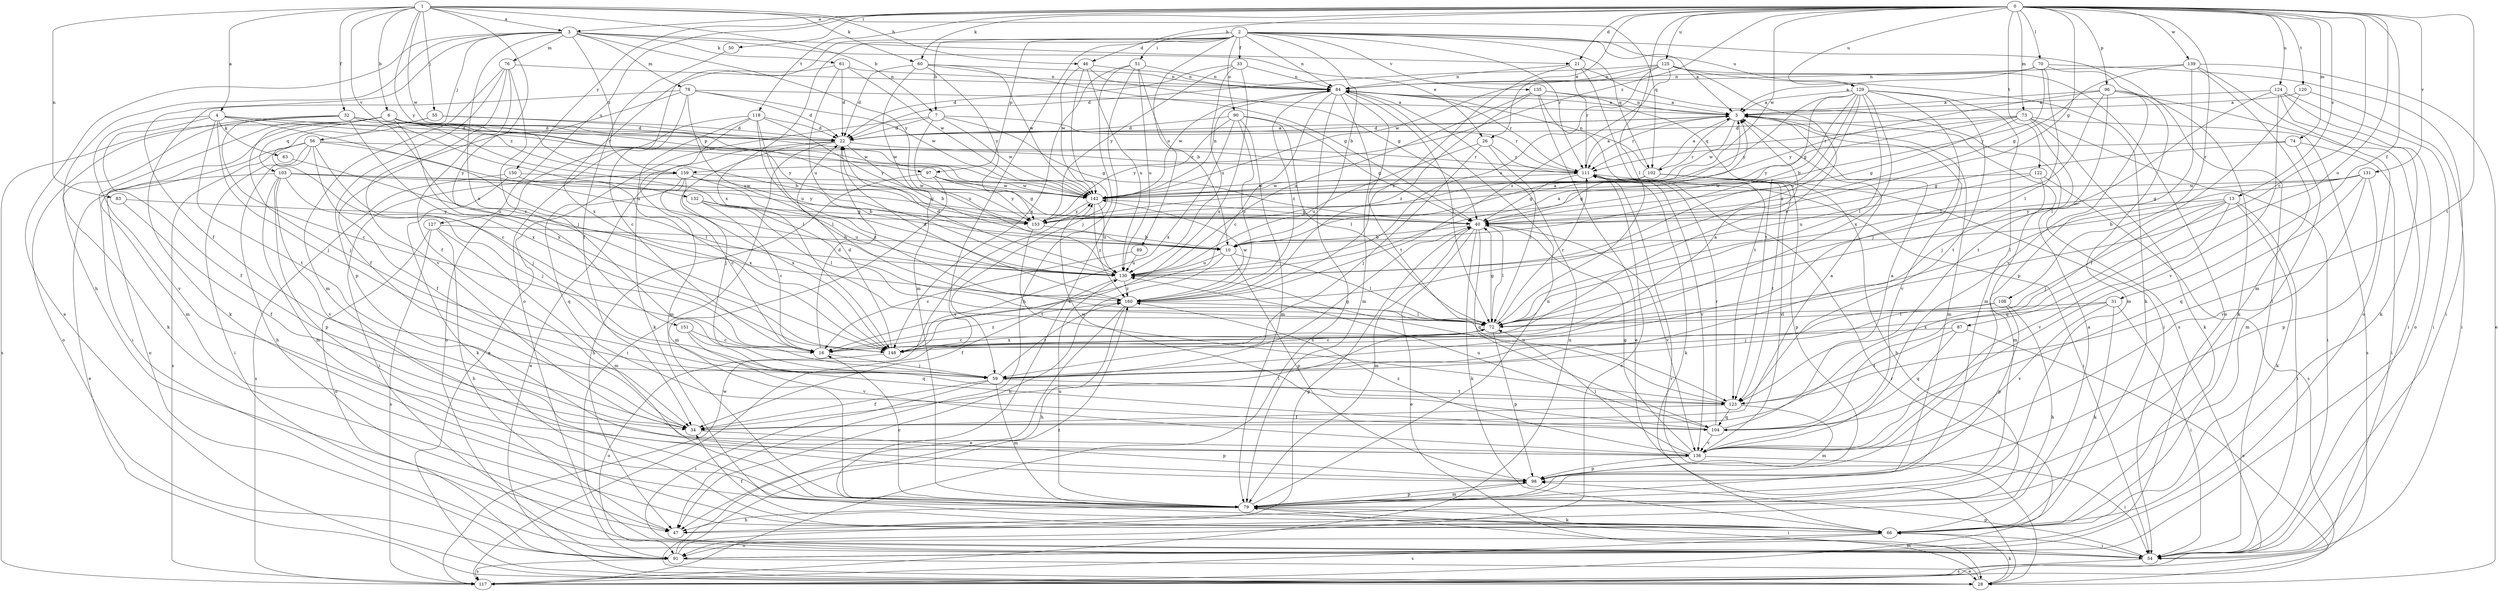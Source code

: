 strict digraph  {
0;
1;
2;
3;
4;
5;
6;
7;
10;
13;
16;
21;
22;
26;
28;
31;
32;
33;
34;
40;
46;
47;
50;
51;
54;
55;
56;
59;
60;
61;
63;
66;
70;
72;
73;
74;
76;
78;
79;
83;
84;
87;
89;
90;
91;
96;
97;
98;
102;
103;
104;
108;
111;
117;
118;
120;
122;
123;
124;
125;
127;
129;
130;
131;
132;
135;
136;
139;
142;
148;
150;
151;
153;
159;
160;
0 -> 3  [label=a];
0 -> 13  [label=c];
0 -> 16  [label=c];
0 -> 21  [label=d];
0 -> 26  [label=e];
0 -> 31  [label=f];
0 -> 40  [label=g];
0 -> 46  [label=h];
0 -> 50  [label=i];
0 -> 60  [label=k];
0 -> 70  [label=l];
0 -> 72  [label=l];
0 -> 73  [label=m];
0 -> 74  [label=m];
0 -> 87  [label=o];
0 -> 96  [label=p];
0 -> 108  [label=r];
0 -> 118  [label=t];
0 -> 120  [label=t];
0 -> 122  [label=t];
0 -> 123  [label=t];
0 -> 124  [label=u];
0 -> 125  [label=u];
0 -> 127  [label=u];
0 -> 129  [label=u];
0 -> 131  [label=v];
0 -> 139  [label=w];
0 -> 142  [label=w];
0 -> 150  [label=y];
0 -> 159  [label=z];
1 -> 3  [label=a];
1 -> 4  [label=a];
1 -> 6  [label=b];
1 -> 7  [label=b];
1 -> 32  [label=f];
1 -> 46  [label=h];
1 -> 55  [label=j];
1 -> 60  [label=k];
1 -> 83  [label=n];
1 -> 102  [label=q];
1 -> 132  [label=v];
1 -> 142  [label=w];
1 -> 151  [label=y];
1 -> 153  [label=y];
2 -> 5  [label=a];
2 -> 7  [label=b];
2 -> 10  [label=b];
2 -> 33  [label=f];
2 -> 51  [label=i];
2 -> 54  [label=i];
2 -> 84  [label=n];
2 -> 89  [label=o];
2 -> 90  [label=o];
2 -> 91  [label=o];
2 -> 97  [label=p];
2 -> 102  [label=q];
2 -> 111  [label=r];
2 -> 117  [label=s];
2 -> 129  [label=u];
2 -> 135  [label=v];
2 -> 148  [label=x];
3 -> 21  [label=d];
3 -> 26  [label=e];
3 -> 28  [label=e];
3 -> 34  [label=f];
3 -> 47  [label=h];
3 -> 56  [label=j];
3 -> 61  [label=k];
3 -> 76  [label=m];
3 -> 78  [label=m];
3 -> 148  [label=x];
3 -> 153  [label=y];
3 -> 159  [label=z];
4 -> 22  [label=d];
4 -> 34  [label=f];
4 -> 59  [label=j];
4 -> 63  [label=k];
4 -> 111  [label=r];
4 -> 123  [label=t];
4 -> 130  [label=u];
4 -> 136  [label=v];
5 -> 22  [label=d];
5 -> 79  [label=m];
5 -> 84  [label=n];
5 -> 102  [label=q];
5 -> 111  [label=r];
5 -> 136  [label=v];
5 -> 142  [label=w];
6 -> 10  [label=b];
6 -> 22  [label=d];
6 -> 54  [label=i];
6 -> 59  [label=j];
6 -> 72  [label=l];
6 -> 97  [label=p];
6 -> 103  [label=q];
6 -> 117  [label=s];
6 -> 148  [label=x];
6 -> 153  [label=y];
6 -> 159  [label=z];
7 -> 22  [label=d];
7 -> 28  [label=e];
7 -> 40  [label=g];
7 -> 111  [label=r];
7 -> 130  [label=u];
7 -> 142  [label=w];
10 -> 5  [label=a];
10 -> 47  [label=h];
10 -> 72  [label=l];
10 -> 98  [label=p];
10 -> 130  [label=u];
13 -> 10  [label=b];
13 -> 54  [label=i];
13 -> 59  [label=j];
13 -> 66  [label=k];
13 -> 104  [label=q];
13 -> 136  [label=v];
13 -> 153  [label=y];
16 -> 22  [label=d];
16 -> 59  [label=j];
16 -> 160  [label=z];
21 -> 84  [label=n];
21 -> 111  [label=r];
21 -> 117  [label=s];
21 -> 123  [label=t];
21 -> 160  [label=z];
22 -> 5  [label=a];
22 -> 10  [label=b];
22 -> 28  [label=e];
22 -> 54  [label=i];
22 -> 59  [label=j];
22 -> 111  [label=r];
26 -> 59  [label=j];
26 -> 72  [label=l];
26 -> 111  [label=r];
26 -> 130  [label=u];
28 -> 66  [label=k];
28 -> 79  [label=m];
28 -> 111  [label=r];
31 -> 54  [label=i];
31 -> 66  [label=k];
31 -> 72  [label=l];
31 -> 136  [label=v];
31 -> 148  [label=x];
32 -> 16  [label=c];
32 -> 22  [label=d];
32 -> 66  [label=k];
32 -> 91  [label=o];
32 -> 142  [label=w];
32 -> 148  [label=x];
32 -> 160  [label=z];
33 -> 22  [label=d];
33 -> 84  [label=n];
33 -> 130  [label=u];
33 -> 148  [label=x];
33 -> 153  [label=y];
34 -> 5  [label=a];
34 -> 72  [label=l];
34 -> 98  [label=p];
40 -> 10  [label=b];
40 -> 28  [label=e];
40 -> 66  [label=k];
40 -> 72  [label=l];
40 -> 79  [label=m];
40 -> 104  [label=q];
40 -> 136  [label=v];
46 -> 40  [label=g];
46 -> 59  [label=j];
46 -> 84  [label=n];
46 -> 130  [label=u];
46 -> 142  [label=w];
50 -> 34  [label=f];
51 -> 10  [label=b];
51 -> 47  [label=h];
51 -> 66  [label=k];
51 -> 84  [label=n];
51 -> 130  [label=u];
51 -> 148  [label=x];
54 -> 98  [label=p];
54 -> 117  [label=s];
55 -> 16  [label=c];
55 -> 22  [label=d];
55 -> 79  [label=m];
55 -> 142  [label=w];
56 -> 34  [label=f];
56 -> 47  [label=h];
56 -> 54  [label=i];
56 -> 59  [label=j];
56 -> 72  [label=l];
56 -> 91  [label=o];
56 -> 111  [label=r];
56 -> 117  [label=s];
59 -> 34  [label=f];
59 -> 40  [label=g];
59 -> 54  [label=i];
59 -> 79  [label=m];
59 -> 123  [label=t];
59 -> 160  [label=z];
60 -> 22  [label=d];
60 -> 40  [label=g];
60 -> 79  [label=m];
60 -> 84  [label=n];
60 -> 142  [label=w];
60 -> 153  [label=y];
61 -> 22  [label=d];
61 -> 84  [label=n];
61 -> 130  [label=u];
61 -> 142  [label=w];
61 -> 148  [label=x];
63 -> 130  [label=u];
66 -> 5  [label=a];
66 -> 34  [label=f];
66 -> 54  [label=i];
66 -> 91  [label=o];
66 -> 117  [label=s];
70 -> 5  [label=a];
70 -> 54  [label=i];
70 -> 72  [label=l];
70 -> 84  [label=n];
70 -> 136  [label=v];
70 -> 153  [label=y];
72 -> 16  [label=c];
72 -> 40  [label=g];
72 -> 98  [label=p];
72 -> 111  [label=r];
72 -> 148  [label=x];
73 -> 22  [label=d];
73 -> 40  [label=g];
73 -> 54  [label=i];
73 -> 59  [label=j];
73 -> 66  [label=k];
73 -> 111  [label=r];
73 -> 117  [label=s];
73 -> 153  [label=y];
74 -> 40  [label=g];
74 -> 54  [label=i];
74 -> 79  [label=m];
74 -> 111  [label=r];
76 -> 34  [label=f];
76 -> 59  [label=j];
76 -> 79  [label=m];
76 -> 84  [label=n];
76 -> 98  [label=p];
76 -> 136  [label=v];
78 -> 5  [label=a];
78 -> 16  [label=c];
78 -> 22  [label=d];
78 -> 34  [label=f];
78 -> 66  [label=k];
78 -> 130  [label=u];
78 -> 142  [label=w];
79 -> 16  [label=c];
79 -> 47  [label=h];
79 -> 54  [label=i];
79 -> 66  [label=k];
79 -> 84  [label=n];
79 -> 98  [label=p];
79 -> 130  [label=u];
83 -> 34  [label=f];
83 -> 153  [label=y];
84 -> 5  [label=a];
84 -> 16  [label=c];
84 -> 72  [label=l];
84 -> 79  [label=m];
84 -> 111  [label=r];
84 -> 117  [label=s];
84 -> 123  [label=t];
84 -> 142  [label=w];
84 -> 160  [label=z];
87 -> 16  [label=c];
87 -> 28  [label=e];
87 -> 104  [label=q];
87 -> 123  [label=t];
89 -> 16  [label=c];
89 -> 130  [label=u];
90 -> 22  [label=d];
90 -> 40  [label=g];
90 -> 72  [label=l];
90 -> 79  [label=m];
90 -> 148  [label=x];
90 -> 153  [label=y];
90 -> 160  [label=z];
91 -> 28  [label=e];
91 -> 40  [label=g];
91 -> 117  [label=s];
91 -> 160  [label=z];
96 -> 5  [label=a];
96 -> 54  [label=i];
96 -> 66  [label=k];
96 -> 72  [label=l];
96 -> 79  [label=m];
96 -> 123  [label=t];
96 -> 153  [label=y];
97 -> 40  [label=g];
97 -> 47  [label=h];
97 -> 79  [label=m];
97 -> 142  [label=w];
97 -> 153  [label=y];
98 -> 79  [label=m];
102 -> 5  [label=a];
102 -> 40  [label=g];
102 -> 47  [label=h];
102 -> 84  [label=n];
102 -> 98  [label=p];
102 -> 123  [label=t];
102 -> 136  [label=v];
102 -> 142  [label=w];
103 -> 28  [label=e];
103 -> 40  [label=g];
103 -> 59  [label=j];
103 -> 79  [label=m];
103 -> 98  [label=p];
103 -> 136  [label=v];
103 -> 142  [label=w];
103 -> 153  [label=y];
104 -> 5  [label=a];
104 -> 111  [label=r];
104 -> 130  [label=u];
104 -> 136  [label=v];
104 -> 142  [label=w];
108 -> 47  [label=h];
108 -> 59  [label=j];
108 -> 72  [label=l];
108 -> 98  [label=p];
111 -> 5  [label=a];
111 -> 40  [label=g];
111 -> 54  [label=i];
111 -> 66  [label=k];
111 -> 91  [label=o];
111 -> 136  [label=v];
111 -> 142  [label=w];
117 -> 84  [label=n];
117 -> 111  [label=r];
117 -> 142  [label=w];
118 -> 22  [label=d];
118 -> 66  [label=k];
118 -> 72  [label=l];
118 -> 79  [label=m];
118 -> 91  [label=o];
118 -> 130  [label=u];
118 -> 153  [label=y];
120 -> 5  [label=a];
120 -> 34  [label=f];
120 -> 54  [label=i];
122 -> 79  [label=m];
122 -> 117  [label=s];
122 -> 130  [label=u];
122 -> 142  [label=w];
123 -> 34  [label=f];
123 -> 79  [label=m];
123 -> 104  [label=q];
123 -> 130  [label=u];
124 -> 5  [label=a];
124 -> 54  [label=i];
124 -> 66  [label=k];
124 -> 72  [label=l];
124 -> 91  [label=o];
124 -> 136  [label=v];
125 -> 22  [label=d];
125 -> 66  [label=k];
125 -> 84  [label=n];
125 -> 91  [label=o];
125 -> 130  [label=u];
125 -> 142  [label=w];
125 -> 148  [label=x];
125 -> 160  [label=z];
127 -> 10  [label=b];
127 -> 47  [label=h];
127 -> 79  [label=m];
127 -> 91  [label=o];
127 -> 117  [label=s];
129 -> 5  [label=a];
129 -> 10  [label=b];
129 -> 40  [label=g];
129 -> 59  [label=j];
129 -> 72  [label=l];
129 -> 79  [label=m];
129 -> 123  [label=t];
129 -> 130  [label=u];
129 -> 148  [label=x];
129 -> 153  [label=y];
129 -> 160  [label=z];
130 -> 5  [label=a];
130 -> 22  [label=d];
130 -> 34  [label=f];
130 -> 160  [label=z];
131 -> 40  [label=g];
131 -> 72  [label=l];
131 -> 98  [label=p];
131 -> 104  [label=q];
131 -> 136  [label=v];
131 -> 142  [label=w];
132 -> 16  [label=c];
132 -> 40  [label=g];
132 -> 72  [label=l];
132 -> 130  [label=u];
135 -> 5  [label=a];
135 -> 28  [label=e];
135 -> 54  [label=i];
135 -> 123  [label=t];
135 -> 130  [label=u];
135 -> 160  [label=z];
136 -> 40  [label=g];
136 -> 54  [label=i];
136 -> 72  [label=l];
136 -> 98  [label=p];
136 -> 160  [label=z];
139 -> 28  [label=e];
139 -> 40  [label=g];
139 -> 79  [label=m];
139 -> 84  [label=n];
139 -> 91  [label=o];
139 -> 98  [label=p];
142 -> 40  [label=g];
142 -> 84  [label=n];
142 -> 130  [label=u];
142 -> 153  [label=y];
142 -> 160  [label=z];
148 -> 5  [label=a];
148 -> 22  [label=d];
148 -> 91  [label=o];
150 -> 66  [label=k];
150 -> 117  [label=s];
150 -> 142  [label=w];
150 -> 148  [label=x];
151 -> 16  [label=c];
151 -> 104  [label=q];
151 -> 136  [label=v];
153 -> 10  [label=b];
153 -> 123  [label=t];
159 -> 10  [label=b];
159 -> 16  [label=c];
159 -> 54  [label=i];
159 -> 104  [label=q];
159 -> 142  [label=w];
159 -> 148  [label=x];
159 -> 160  [label=z];
160 -> 22  [label=d];
160 -> 28  [label=e];
160 -> 47  [label=h];
160 -> 72  [label=l];
160 -> 142  [label=w];
}
